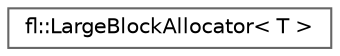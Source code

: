 digraph "Graphical Class Hierarchy"
{
 // INTERACTIVE_SVG=YES
 // LATEX_PDF_SIZE
  bgcolor="transparent";
  edge [fontname=Helvetica,fontsize=10,labelfontname=Helvetica,labelfontsize=10];
  node [fontname=Helvetica,fontsize=10,shape=box,height=0.2,width=0.4];
  rankdir="LR";
  Node0 [id="Node000000",label="fl::LargeBlockAllocator\< T \>",height=0.2,width=0.4,color="grey40", fillcolor="white", style="filled",URL="$d1/de2/classfl_1_1_large_block_allocator.html",tooltip=" "];
}
